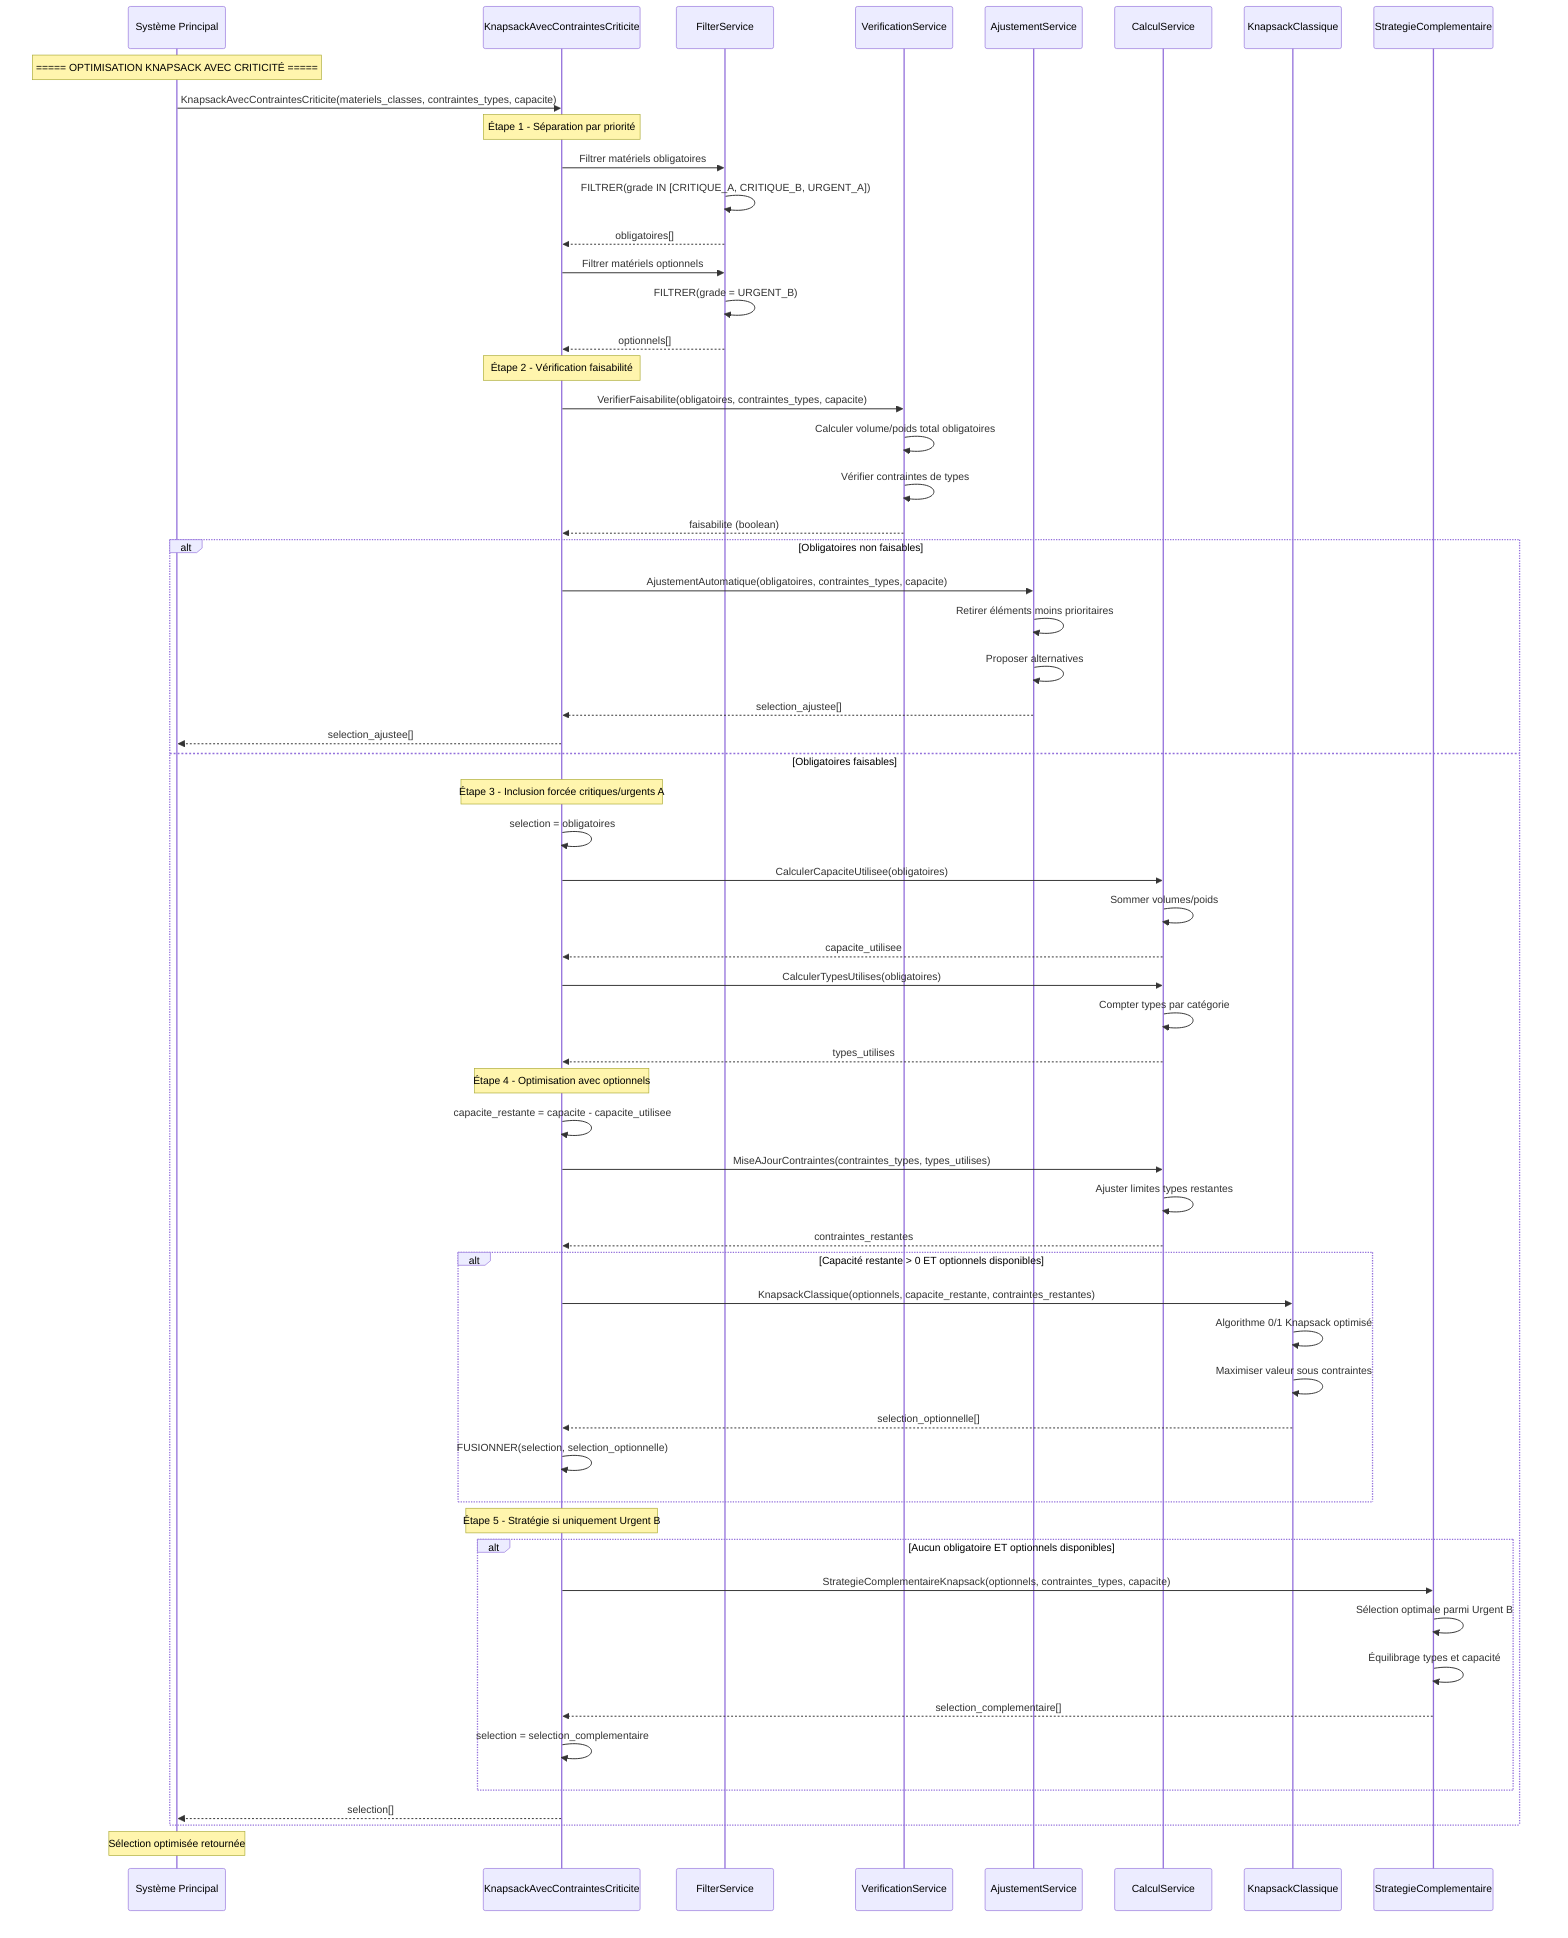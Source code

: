 sequenceDiagram
    participant SYS as Système Principal
    participant KN as KnapsackAvecContraintesCriticite
    participant FLT as FilterService
    participant VRF as VerificationService
    participant ADJ as AjustementService
    participant CAL as CalculService
    participant KNC as KnapsackClassique
    participant STR as StrategieComplementaire

    Note over SYS: ===== OPTIMISATION KNAPSACK AVEC CRITICITÉ =====

    SYS ->> KN: KnapsackAvecContraintesCriticite(materiels_classes, contraintes_types, capacite)

    Note over KN: Étape 1 - Séparation par priorité
    KN ->> FLT: Filtrer matériels obligatoires
    FLT ->> FLT: FILTRER(grade IN [CRITIQUE_A, CRITIQUE_B, URGENT_A])
    FLT -->> KN: obligatoires[]

    KN ->> FLT: Filtrer matériels optionnels
    FLT ->> FLT: FILTRER(grade = URGENT_B)
    FLT -->> KN: optionnels[]

    Note over KN: Étape 2 - Vérification faisabilité
    KN ->> VRF: VerifierFaisabilite(obligatoires, contraintes_types, capacite)
    VRF ->> VRF: Calculer volume/poids total obligatoires
    VRF ->> VRF: Vérifier contraintes de types
    VRF -->> KN: faisabilite (boolean)

    alt Obligatoires non faisables
        KN ->> ADJ: AjustementAutomatique(obligatoires, contraintes_types, capacite)
        ADJ ->> ADJ: Retirer éléments moins prioritaires
        ADJ ->> ADJ: Proposer alternatives
        ADJ -->> KN: selection_ajustee[]
        KN -->> SYS: selection_ajustee[]
    else Obligatoires faisables
        Note over KN: Étape 3 - Inclusion forcée critiques/urgents A
        KN ->> KN: selection = obligatoires

        KN ->> CAL: CalculerCapaciteUtilisee(obligatoires)
        CAL ->> CAL: Sommer volumes/poids
        CAL -->> KN: capacite_utilisee

        KN ->> CAL: CalculerTypesUtilises(obligatoires)
        CAL ->> CAL: Compter types par catégorie
        CAL -->> KN: types_utilises

        Note over KN: Étape 4 - Optimisation avec optionnels
        KN ->> KN: capacite_restante = capacite - capacite_utilisee
        KN ->> CAL: MiseAJourContraintes(contraintes_types, types_utilises)
        CAL ->> CAL: Ajuster limites types restantes
        CAL -->> KN: contraintes_restantes

        alt Capacité restante > 0 ET optionnels disponibles
            KN ->> KNC: KnapsackClassique(optionnels, capacite_restante, contraintes_restantes)
            KNC ->> KNC: Algorithme 0/1 Knapsack optimisé
            KNC ->> KNC: Maximiser valeur sous contraintes
            KNC -->> KN: selection_optionnelle[]

            KN ->> KN: FUSIONNER(selection, selection_optionnelle)
        end

        Note over KN: Étape 5 - Stratégie si uniquement Urgent B
        alt Aucun obligatoire ET optionnels disponibles
            KN ->> STR: StrategieComplementaireKnapsack(optionnels, contraintes_types, capacite)
            STR ->> STR: Sélection optimale parmi Urgent B
            STR ->> STR: Équilibrage types et capacité
            STR -->> KN: selection_complementaire[]
            KN ->> KN: selection = selection_complementaire
        end

        KN -->> SYS: selection[]
    end

    Note over SYS: Sélection optimisée retournée